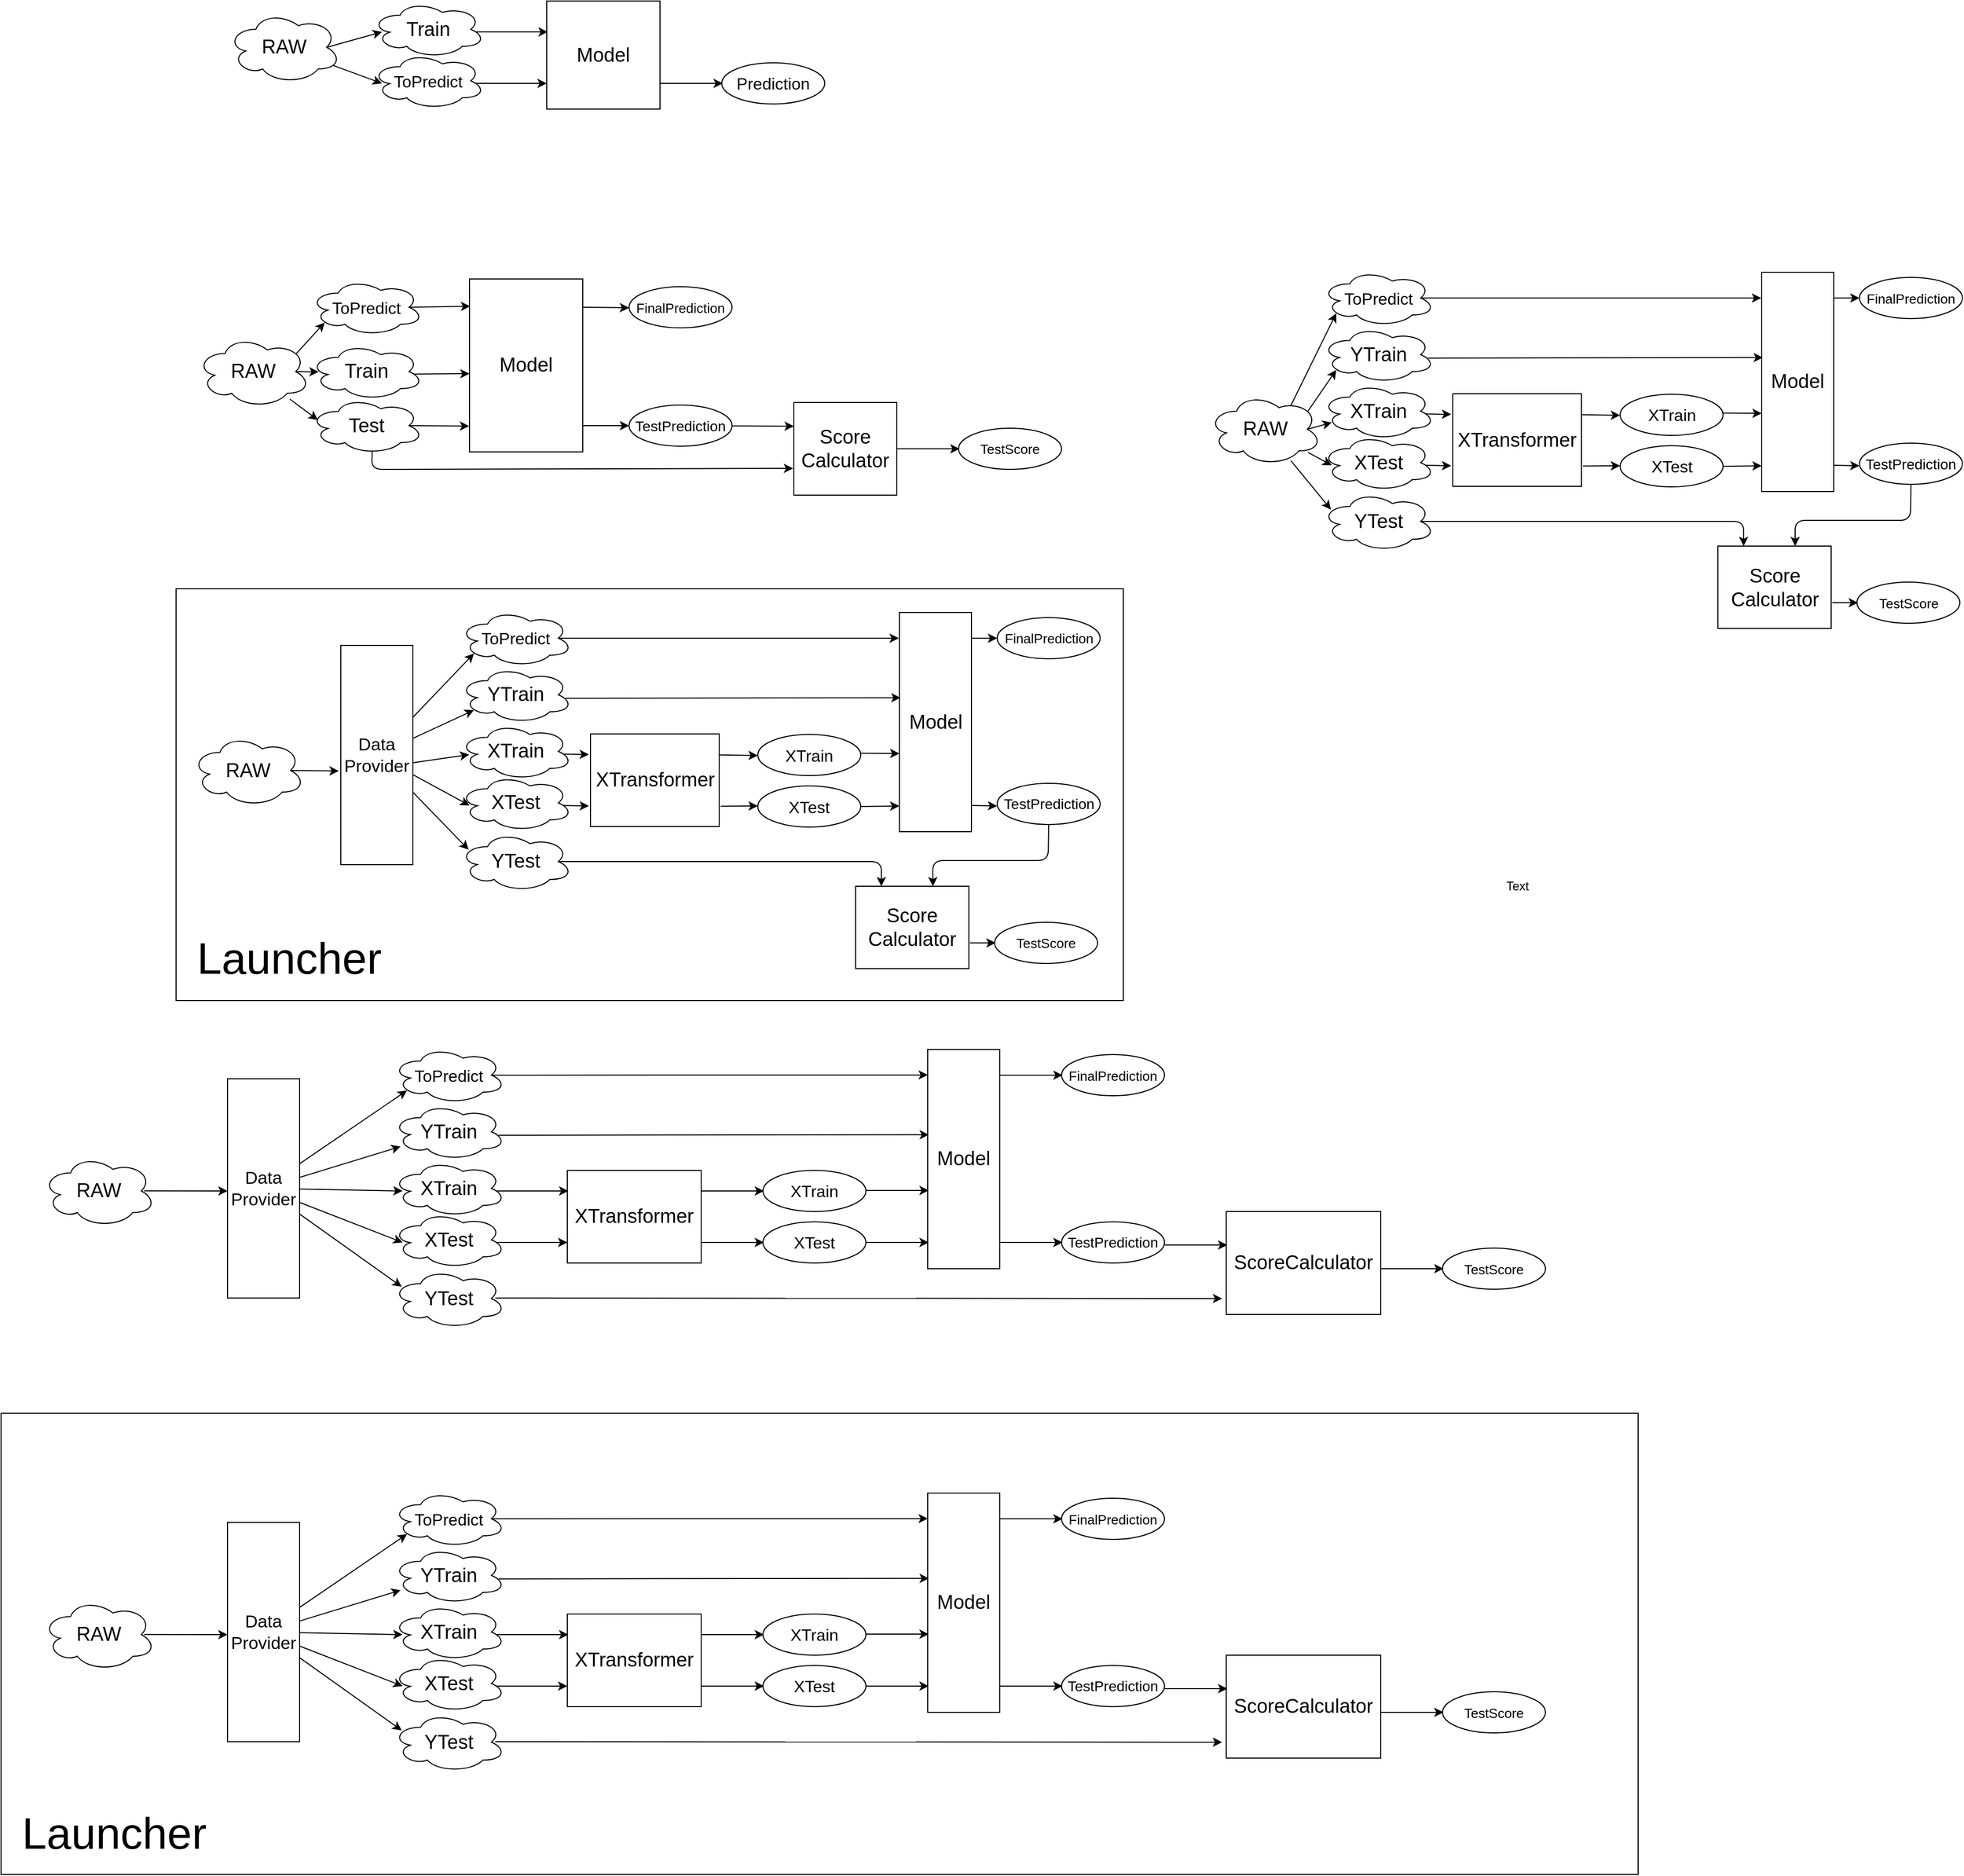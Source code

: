 <mxfile version="10.6.5" type="device"><diagram id="WaDzihqKvEAqZm-p-B9h" name="Page-1"><mxGraphModel dx="4330" dy="4020" grid="1" gridSize="10" guides="1" tooltips="1" connect="1" arrows="1" fold="1" page="1" pageScale="1" pageWidth="850" pageHeight="1100" math="0" shadow="0"><root><mxCell id="0"/><mxCell id="1" parent="0"/><mxCell id="3TNSDd6_V8Q0PwSjTLbw-60" value="" style="rounded=0;whiteSpace=wrap;html=1;" vertex="1" parent="1"><mxGeometry x="-20" y="301" width="920" height="400" as="geometry"/></mxCell><mxCell id="rUT6u-eN1eetSDJEVoMH-182" value="" style="rounded=0;whiteSpace=wrap;html=1;" parent="1" vertex="1"><mxGeometry x="-190" y="1102" width="1590" height="448" as="geometry"/></mxCell><mxCell id="rUT6u-eN1eetSDJEVoMH-90" value="" style="endArrow=classic;html=1;exitX=0.875;exitY=0.5;exitDx=0;exitDy=0;exitPerimeter=0;entryX=0.006;entryY=0.158;entryDx=0;entryDy=0;entryPerimeter=0;" parent="1" edge="1" target="rUT6u-eN1eetSDJEVoMH-5" source="rUT6u-eN1eetSDJEVoMH-19"><mxGeometry width="50" height="50" relative="1" as="geometry"><mxPoint x="230" y="27" as="sourcePoint"/><mxPoint x="260" y="28" as="targetPoint"/></mxGeometry></mxCell><mxCell id="rUT6u-eN1eetSDJEVoMH-1" value="&lt;font style=&quot;font-size: 19px&quot;&gt;RAW&lt;/font&gt;" style="ellipse;shape=cloud;whiteSpace=wrap;html=1;" parent="1" vertex="1"><mxGeometry y="55" width="110" height="70" as="geometry"/></mxCell><mxCell id="rUT6u-eN1eetSDJEVoMH-5" value="&lt;font style=&quot;font-size: 19px&quot;&gt;Model&lt;/font&gt;" style="rounded=0;whiteSpace=wrap;html=1;" parent="1" vertex="1"><mxGeometry x="265" width="110" height="168" as="geometry"/></mxCell><mxCell id="rUT6u-eN1eetSDJEVoMH-6" value="" style="endArrow=classic;html=1;exitX=0.875;exitY=0.5;exitDx=0;exitDy=0;exitPerimeter=0;entryX=0.077;entryY=0.505;entryDx=0;entryDy=0;entryPerimeter=0;" parent="1" source="rUT6u-eN1eetSDJEVoMH-1" target="rUT6u-eN1eetSDJEVoMH-18" edge="1"><mxGeometry width="50" height="50" relative="1" as="geometry"><mxPoint y="242.5" as="sourcePoint"/><mxPoint x="150" y="92.5" as="targetPoint"/></mxGeometry></mxCell><mxCell id="rUT6u-eN1eetSDJEVoMH-7" value="" style="endArrow=classic;html=1;entryX=0.07;entryY=0.4;entryDx=0;entryDy=0;entryPerimeter=0;" parent="1" source="rUT6u-eN1eetSDJEVoMH-1" edge="1" target="rUT6u-eN1eetSDJEVoMH-88"><mxGeometry width="50" height="50" relative="1" as="geometry"><mxPoint y="242.5" as="sourcePoint"/><mxPoint x="150" y="142.5" as="targetPoint"/></mxGeometry></mxCell><mxCell id="rUT6u-eN1eetSDJEVoMH-8" value="" style="endArrow=classic;html=1;exitX=0.818;exitY=0.545;exitDx=0;exitDy=0;exitPerimeter=0;" parent="1" source="rUT6u-eN1eetSDJEVoMH-18" edge="1"><mxGeometry width="50" height="50" relative="1" as="geometry"><mxPoint x="250" y="92.5" as="sourcePoint"/><mxPoint x="265" y="92" as="targetPoint"/></mxGeometry></mxCell><mxCell id="rUT6u-eN1eetSDJEVoMH-9" value="" style="endArrow=classic;html=1;exitX=0.875;exitY=0.5;exitDx=0;exitDy=0;exitPerimeter=0;entryX=-0.003;entryY=0.851;entryDx=0;entryDy=0;entryPerimeter=0;" parent="1" source="rUT6u-eN1eetSDJEVoMH-88" edge="1" target="rUT6u-eN1eetSDJEVoMH-5"><mxGeometry width="50" height="50" relative="1" as="geometry"><mxPoint x="249.143" y="142.5" as="sourcePoint"/><mxPoint x="260" y="143" as="targetPoint"/></mxGeometry></mxCell><mxCell id="rUT6u-eN1eetSDJEVoMH-13" value="&lt;font style=&quot;font-size: 14px&quot;&gt;TestPrediction&lt;/font&gt;&lt;br&gt;" style="ellipse;whiteSpace=wrap;html=1;" parent="1" vertex="1"><mxGeometry x="420" y="122.5" width="100" height="40" as="geometry"/></mxCell><mxCell id="rUT6u-eN1eetSDJEVoMH-14" value="" style="endArrow=classic;html=1;exitX=1;exitY=0.5;exitDx=0;exitDy=0;entryX=0;entryY=0.5;entryDx=0;entryDy=0;" parent="1" edge="1" target="rUT6u-eN1eetSDJEVoMH-13"><mxGeometry width="50" height="50" relative="1" as="geometry"><mxPoint x="375.143" y="142.5" as="sourcePoint"/><mxPoint x="418" y="143" as="targetPoint"/></mxGeometry></mxCell><mxCell id="rUT6u-eN1eetSDJEVoMH-18" value="&lt;font style=&quot;font-size: 19px&quot;&gt;Train&lt;br&gt;&lt;/font&gt;" style="ellipse;shape=cloud;whiteSpace=wrap;html=1;" parent="1" vertex="1"><mxGeometry x="110" y="62.5" width="110" height="55" as="geometry"/></mxCell><mxCell id="rUT6u-eN1eetSDJEVoMH-19" value="&lt;font style=&quot;font-size: 16px&quot;&gt;ToPredict&lt;br&gt;&lt;/font&gt;" style="ellipse;shape=cloud;whiteSpace=wrap;html=1;" parent="1" vertex="1"><mxGeometry x="110" width="110" height="55" as="geometry"/></mxCell><mxCell id="rUT6u-eN1eetSDJEVoMH-20" value="&lt;font style=&quot;font-size: 19px&quot;&gt;RAW&lt;/font&gt;" style="ellipse;shape=cloud;whiteSpace=wrap;html=1;" parent="1" vertex="1"><mxGeometry x="-5" y="442.5" width="110" height="70" as="geometry"/></mxCell><mxCell id="rUT6u-eN1eetSDJEVoMH-21" value="&lt;font style=&quot;font-size: 19px&quot;&gt;XTransformer&lt;/font&gt;" style="rounded=0;whiteSpace=wrap;html=1;" parent="1" vertex="1"><mxGeometry x="382.5" y="442" width="125" height="90" as="geometry"/></mxCell><mxCell id="rUT6u-eN1eetSDJEVoMH-22" value="" style="endArrow=classic;html=1;entryX=0.089;entryY=0.556;entryDx=0;entryDy=0;entryPerimeter=0;" parent="1" edge="1" target="rUT6u-eN1eetSDJEVoMH-28"><mxGeometry width="50" height="50" relative="1" as="geometry"><mxPoint x="210" y="470" as="sourcePoint"/><mxPoint x="265" y="470" as="targetPoint"/></mxGeometry></mxCell><mxCell id="rUT6u-eN1eetSDJEVoMH-23" value="" style="endArrow=classic;html=1;entryX=0;entryY=0.5;entryDx=0;entryDy=0;" parent="1" source="3TNSDd6_V8Q0PwSjTLbw-25" edge="1"><mxGeometry width="50" height="50" relative="1" as="geometry"><mxPoint x="217.598" y="494.036" as="sourcePoint"/><mxPoint x="265" y="511.5" as="targetPoint"/></mxGeometry></mxCell><mxCell id="rUT6u-eN1eetSDJEVoMH-24" value="" style="endArrow=classic;html=1;exitX=0.818;exitY=0.545;exitDx=0;exitDy=0;exitPerimeter=0;" parent="1" source="rUT6u-eN1eetSDJEVoMH-28" edge="1"><mxGeometry width="50" height="50" relative="1" as="geometry"><mxPoint x="395" y="461.5" as="sourcePoint"/><mxPoint x="381" y="462" as="targetPoint"/></mxGeometry></mxCell><mxCell id="rUT6u-eN1eetSDJEVoMH-25" value="" style="endArrow=classic;html=1;exitX=0.9;exitY=0.546;exitDx=0;exitDy=0;exitPerimeter=0;" parent="1" source="rUT6u-eN1eetSDJEVoMH-29" edge="1"><mxGeometry width="50" height="50" relative="1" as="geometry"><mxPoint x="394.143" y="511.5" as="sourcePoint"/><mxPoint x="381" y="512" as="targetPoint"/></mxGeometry></mxCell><mxCell id="rUT6u-eN1eetSDJEVoMH-26" value="&lt;font style=&quot;font-size: 16px&quot;&gt;XTest&lt;/font&gt;&lt;br&gt;" style="ellipse;whiteSpace=wrap;html=1;" parent="1" vertex="1"><mxGeometry x="545" y="492.5" width="100" height="40" as="geometry"/></mxCell><mxCell id="rUT6u-eN1eetSDJEVoMH-27" value="" style="endArrow=classic;html=1;exitX=1.011;exitY=0.78;exitDx=0;exitDy=0;exitPerimeter=0;" parent="1" edge="1" source="rUT6u-eN1eetSDJEVoMH-21"><mxGeometry width="50" height="50" relative="1" as="geometry"><mxPoint x="525.143" y="512.5" as="sourcePoint"/><mxPoint x="545" y="512" as="targetPoint"/></mxGeometry></mxCell><mxCell id="rUT6u-eN1eetSDJEVoMH-28" value="&lt;font style=&quot;font-size: 19px&quot;&gt;XTrain&lt;br&gt;&lt;/font&gt;" style="ellipse;shape=cloud;whiteSpace=wrap;html=1;" parent="1" vertex="1"><mxGeometry x="255" y="431.5" width="110" height="55" as="geometry"/></mxCell><mxCell id="rUT6u-eN1eetSDJEVoMH-29" value="&lt;font style=&quot;font-size: 19px&quot;&gt;XTest&lt;br&gt;&lt;/font&gt;" style="ellipse;shape=cloud;whiteSpace=wrap;html=1;" parent="1" vertex="1"><mxGeometry x="255" y="481.5" width="110" height="55" as="geometry"/></mxCell><mxCell id="rUT6u-eN1eetSDJEVoMH-30" value="&lt;font style=&quot;font-size: 16px&quot;&gt;XTrain&lt;/font&gt;&lt;br&gt;" style="ellipse;whiteSpace=wrap;html=1;" parent="1" vertex="1"><mxGeometry x="545" y="442.5" width="100" height="40" as="geometry"/></mxCell><mxCell id="rUT6u-eN1eetSDJEVoMH-31" value="" style="endArrow=classic;html=1;exitX=1.005;exitY=0.227;exitDx=0;exitDy=0;exitPerimeter=0;" parent="1" edge="1" source="rUT6u-eN1eetSDJEVoMH-21"><mxGeometry width="50" height="50" relative="1" as="geometry"><mxPoint x="525.143" y="462.5" as="sourcePoint"/><mxPoint x="545" y="463" as="targetPoint"/></mxGeometry></mxCell><mxCell id="rUT6u-eN1eetSDJEVoMH-32" value="&lt;font style=&quot;font-size: 19px&quot;&gt;Model&lt;/font&gt;" style="rounded=0;whiteSpace=wrap;html=1;" parent="1" vertex="1"><mxGeometry x="682.5" y="324" width="70" height="213" as="geometry"/></mxCell><mxCell id="rUT6u-eN1eetSDJEVoMH-33" value="" style="endArrow=classic;html=1;exitX=0.997;exitY=0.457;exitDx=0;exitDy=0;exitPerimeter=0;" parent="1" edge="1" source="rUT6u-eN1eetSDJEVoMH-30"><mxGeometry width="50" height="50" relative="1" as="geometry"><mxPoint x="647.643" y="461" as="sourcePoint"/><mxPoint x="682.5" y="461" as="targetPoint"/></mxGeometry></mxCell><mxCell id="rUT6u-eN1eetSDJEVoMH-34" value="" style="endArrow=classic;html=1;exitX=1;exitY=0.5;exitDx=0;exitDy=0;" parent="1" edge="1" source="rUT6u-eN1eetSDJEVoMH-26"><mxGeometry width="50" height="50" relative="1" as="geometry"><mxPoint x="647.643" y="511.5" as="sourcePoint"/><mxPoint x="682.5" y="512" as="targetPoint"/></mxGeometry></mxCell><mxCell id="rUT6u-eN1eetSDJEVoMH-37" value="&lt;font style=&quot;font-size: 19px&quot;&gt;YTrain&lt;br&gt;&lt;/font&gt;" style="ellipse;shape=cloud;whiteSpace=wrap;html=1;" parent="1" vertex="1"><mxGeometry x="255" y="376.5" width="110" height="55" as="geometry"/></mxCell><mxCell id="rUT6u-eN1eetSDJEVoMH-38" value="" style="endArrow=classic;html=1;entryX=0.13;entryY=0.77;entryDx=0;entryDy=0;entryPerimeter=0;" parent="1" source="3TNSDd6_V8Q0PwSjTLbw-25" target="rUT6u-eN1eetSDJEVoMH-37" edge="1"><mxGeometry width="50" height="50" relative="1" as="geometry"><mxPoint x="251.667" y="486.5" as="sourcePoint"/><mxPoint x="305" y="471.5" as="targetPoint"/></mxGeometry></mxCell><mxCell id="rUT6u-eN1eetSDJEVoMH-39" value="" style="endArrow=classic;html=1;entryX=0.017;entryY=0.389;entryDx=0;entryDy=0;exitX=0.939;exitY=0.561;exitDx=0;exitDy=0;exitPerimeter=0;entryPerimeter=0;" parent="1" source="rUT6u-eN1eetSDJEVoMH-37" target="rUT6u-eN1eetSDJEVoMH-32" edge="1"><mxGeometry width="50" height="50" relative="1" as="geometry"><mxPoint x="145" y="606.5" as="sourcePoint"/><mxPoint x="195" y="556.5" as="targetPoint"/></mxGeometry></mxCell><mxCell id="rUT6u-eN1eetSDJEVoMH-40" value="&lt;font style=&quot;font-size: 14px&quot;&gt;TestPrediction&lt;/font&gt;&lt;br&gt;" style="ellipse;whiteSpace=wrap;html=1;" parent="1" vertex="1"><mxGeometry x="777.5" y="490" width="100" height="40" as="geometry"/></mxCell><mxCell id="rUT6u-eN1eetSDJEVoMH-41" value="" style="endArrow=classic;html=1;exitX=1;exitY=0.5;exitDx=0;exitDy=0;" parent="1" edge="1"><mxGeometry width="50" height="50" relative="1" as="geometry"><mxPoint x="752.643" y="511.5" as="sourcePoint"/><mxPoint x="777.5" y="512" as="targetPoint"/></mxGeometry></mxCell><mxCell id="rUT6u-eN1eetSDJEVoMH-78" value="&lt;font style=&quot;font-size: 19px&quot;&gt;RAW&lt;/font&gt;" style="ellipse;shape=cloud;whiteSpace=wrap;html=1;" parent="1" vertex="1"><mxGeometry x="30" y="-260" width="110" height="70" as="geometry"/></mxCell><mxCell id="rUT6u-eN1eetSDJEVoMH-79" value="&lt;font style=&quot;font-size: 19px&quot;&gt;Model&lt;/font&gt;" style="rounded=0;whiteSpace=wrap;html=1;" parent="1" vertex="1"><mxGeometry x="340" y="-270" width="110" height="105" as="geometry"/></mxCell><mxCell id="rUT6u-eN1eetSDJEVoMH-80" value="" style="endArrow=classic;html=1;entryX=0;entryY=0.5;entryDx=0;entryDy=0;exitX=0.875;exitY=0.5;exitDx=0;exitDy=0;exitPerimeter=0;" parent="1" source="rUT6u-eN1eetSDJEVoMH-78" edge="1"><mxGeometry width="50" height="50" relative="1" as="geometry"><mxPoint x="30" y="-90" as="sourcePoint"/><mxPoint x="180" y="-240" as="targetPoint"/></mxGeometry></mxCell><mxCell id="rUT6u-eN1eetSDJEVoMH-81" value="" style="endArrow=classic;html=1;entryX=0;entryY=0.5;entryDx=0;entryDy=0;" parent="1" source="rUT6u-eN1eetSDJEVoMH-78" edge="1"><mxGeometry width="50" height="50" relative="1" as="geometry"><mxPoint x="30" y="-90" as="sourcePoint"/><mxPoint x="180" y="-190" as="targetPoint"/></mxGeometry></mxCell><mxCell id="rUT6u-eN1eetSDJEVoMH-82" value="" style="endArrow=classic;html=1;exitX=0.818;exitY=0.545;exitDx=0;exitDy=0;exitPerimeter=0;" parent="1" source="rUT6u-eN1eetSDJEVoMH-86" edge="1"><mxGeometry width="50" height="50" relative="1" as="geometry"><mxPoint x="280" y="-240" as="sourcePoint"/><mxPoint x="341" y="-240" as="targetPoint"/></mxGeometry></mxCell><mxCell id="rUT6u-eN1eetSDJEVoMH-83" value="" style="endArrow=classic;html=1;exitX=0.9;exitY=0.546;exitDx=0;exitDy=0;exitPerimeter=0;" parent="1" source="rUT6u-eN1eetSDJEVoMH-87" edge="1"><mxGeometry width="50" height="50" relative="1" as="geometry"><mxPoint x="279.143" y="-190" as="sourcePoint"/><mxPoint x="340" y="-190" as="targetPoint"/></mxGeometry></mxCell><mxCell id="rUT6u-eN1eetSDJEVoMH-84" value="&lt;font style=&quot;font-size: 16px&quot;&gt;Prediction&lt;/font&gt;&lt;br&gt;" style="ellipse;whiteSpace=wrap;html=1;" parent="1" vertex="1"><mxGeometry x="510" y="-210" width="100" height="40" as="geometry"/></mxCell><mxCell id="rUT6u-eN1eetSDJEVoMH-85" value="" style="endArrow=classic;html=1;exitX=1;exitY=0.5;exitDx=0;exitDy=0;" parent="1" edge="1"><mxGeometry width="50" height="50" relative="1" as="geometry"><mxPoint x="450.143" y="-190" as="sourcePoint"/><mxPoint x="511" y="-190" as="targetPoint"/></mxGeometry></mxCell><mxCell id="rUT6u-eN1eetSDJEVoMH-86" value="&lt;font style=&quot;font-size: 19px&quot;&gt;Train&lt;br&gt;&lt;/font&gt;" style="ellipse;shape=cloud;whiteSpace=wrap;html=1;" parent="1" vertex="1"><mxGeometry x="170" y="-270" width="110" height="55" as="geometry"/></mxCell><mxCell id="rUT6u-eN1eetSDJEVoMH-87" value="&lt;font style=&quot;font-size: 16px&quot;&gt;ToPredict&lt;br&gt;&lt;/font&gt;" style="ellipse;shape=cloud;whiteSpace=wrap;html=1;" parent="1" vertex="1"><mxGeometry x="170" y="-220" width="110" height="55" as="geometry"/></mxCell><mxCell id="rUT6u-eN1eetSDJEVoMH-88" value="&lt;font style=&quot;font-size: 19px&quot;&gt;Test&lt;br&gt;&lt;/font&gt;" style="ellipse;shape=cloud;whiteSpace=wrap;html=1;" parent="1" vertex="1"><mxGeometry x="110" y="115" width="110" height="55" as="geometry"/></mxCell><mxCell id="rUT6u-eN1eetSDJEVoMH-89" value="" style="endArrow=classic;html=1;entryX=0.13;entryY=0.77;entryDx=0;entryDy=0;entryPerimeter=0;exitX=0.88;exitY=0.25;exitDx=0;exitDy=0;exitPerimeter=0;" parent="1" source="rUT6u-eN1eetSDJEVoMH-1" target="rUT6u-eN1eetSDJEVoMH-19" edge="1"><mxGeometry width="50" height="50" relative="1" as="geometry"><mxPoint x="106" y="118" as="sourcePoint"/><mxPoint x="160" y="102.5" as="targetPoint"/></mxGeometry></mxCell><mxCell id="rUT6u-eN1eetSDJEVoMH-91" value="&lt;font style=&quot;font-size: 13px&quot;&gt;FinalPrediction&lt;/font&gt;&lt;br&gt;" style="ellipse;whiteSpace=wrap;html=1;" parent="1" vertex="1"><mxGeometry x="420" y="7.5" width="100" height="40" as="geometry"/></mxCell><mxCell id="rUT6u-eN1eetSDJEVoMH-92" value="" style="endArrow=classic;html=1;exitX=1;exitY=0.5;exitDx=0;exitDy=0;" parent="1" edge="1"><mxGeometry width="50" height="50" relative="1" as="geometry"><mxPoint x="375.143" y="27.5" as="sourcePoint"/><mxPoint x="420" y="28" as="targetPoint"/></mxGeometry></mxCell><mxCell id="rUT6u-eN1eetSDJEVoMH-93" value="&lt;font style=&quot;font-size: 19px&quot;&gt;Score&lt;br&gt;Calculator&lt;/font&gt;" style="rounded=0;whiteSpace=wrap;html=1;" parent="1" vertex="1"><mxGeometry x="580" y="120" width="100" height="90" as="geometry"/></mxCell><mxCell id="rUT6u-eN1eetSDJEVoMH-94" value="" style="endArrow=classic;html=1;" parent="1" edge="1" source="rUT6u-eN1eetSDJEVoMH-13"><mxGeometry width="50" height="50" relative="1" as="geometry"><mxPoint x="540" y="143" as="sourcePoint"/><mxPoint x="580" y="143" as="targetPoint"/></mxGeometry></mxCell><mxCell id="rUT6u-eN1eetSDJEVoMH-95" value="&lt;font style=&quot;font-size: 13px&quot;&gt;TestScore&lt;/font&gt;&lt;br&gt;" style="ellipse;whiteSpace=wrap;html=1;" parent="1" vertex="1"><mxGeometry x="740" y="145" width="100" height="40" as="geometry"/></mxCell><mxCell id="rUT6u-eN1eetSDJEVoMH-96" value="" style="endArrow=classic;html=1;exitX=1;exitY=0.5;exitDx=0;exitDy=0;" parent="1" edge="1"><mxGeometry width="50" height="50" relative="1" as="geometry"><mxPoint x="680.143" y="165" as="sourcePoint"/><mxPoint x="741" y="165" as="targetPoint"/></mxGeometry></mxCell><mxCell id="rUT6u-eN1eetSDJEVoMH-97" value="" style="endArrow=classic;html=1;entryX=-0.007;entryY=0.711;entryDx=0;entryDy=0;exitX=0.55;exitY=0.95;exitDx=0;exitDy=0;exitPerimeter=0;entryPerimeter=0;" parent="1" source="rUT6u-eN1eetSDJEVoMH-88" target="rUT6u-eN1eetSDJEVoMH-93" edge="1"><mxGeometry width="50" height="50" relative="1" as="geometry"><mxPoint y="480" as="sourcePoint"/><mxPoint x="50" y="430" as="targetPoint"/><Array as="points"><mxPoint x="170" y="185"/></Array></mxGeometry></mxCell><mxCell id="rUT6u-eN1eetSDJEVoMH-98" value="&lt;font style=&quot;font-size: 19px&quot;&gt;YTest&lt;br&gt;&lt;/font&gt;" style="ellipse;shape=cloud;whiteSpace=wrap;html=1;" parent="1" vertex="1"><mxGeometry x="255" y="537" width="110" height="58" as="geometry"/></mxCell><mxCell id="rUT6u-eN1eetSDJEVoMH-99" value="&lt;font style=&quot;font-size: 16px&quot;&gt;ToPredict&lt;br&gt;&lt;/font&gt;" style="ellipse;shape=cloud;whiteSpace=wrap;html=1;" parent="1" vertex="1"><mxGeometry x="255" y="321.5" width="110" height="55" as="geometry"/></mxCell><mxCell id="rUT6u-eN1eetSDJEVoMH-102" value="" style="endArrow=classic;html=1;entryX=0.13;entryY=0.77;entryDx=0;entryDy=0;entryPerimeter=0;" parent="1" source="3TNSDd6_V8Q0PwSjTLbw-25" target="rUT6u-eN1eetSDJEVoMH-99" edge="1"><mxGeometry width="50" height="50" relative="1" as="geometry"><mxPoint x="216.534" y="419.052" as="sourcePoint"/><mxPoint x="273.776" y="388.707" as="targetPoint"/></mxGeometry></mxCell><mxCell id="rUT6u-eN1eetSDJEVoMH-103" value="" style="endArrow=classic;html=1;entryX=0.083;entryY=0.302;entryDx=0;entryDy=0;entryPerimeter=0;" parent="1" source="3TNSDd6_V8Q0PwSjTLbw-25" target="rUT6u-eN1eetSDJEVoMH-98" edge="1"><mxGeometry width="50" height="50" relative="1" as="geometry"><mxPoint x="257.71" y="503.913" as="sourcePoint"/><mxPoint x="305" y="521.5" as="targetPoint"/></mxGeometry></mxCell><mxCell id="rUT6u-eN1eetSDJEVoMH-104" value="" style="endArrow=classic;html=1;exitX=0.875;exitY=0.5;exitDx=0;exitDy=0;exitPerimeter=0;" parent="1" source="rUT6u-eN1eetSDJEVoMH-99" edge="1"><mxGeometry width="50" height="50" relative="1" as="geometry"><mxPoint x="387.524" y="349.286" as="sourcePoint"/><mxPoint x="682" y="349" as="targetPoint"/></mxGeometry></mxCell><mxCell id="rUT6u-eN1eetSDJEVoMH-105" value="&lt;font style=&quot;font-size: 13px&quot;&gt;FinalPrediction&lt;/font&gt;&lt;br&gt;" style="ellipse;whiteSpace=wrap;html=1;" parent="1" vertex="1"><mxGeometry x="777.5" y="329" width="100" height="40" as="geometry"/></mxCell><mxCell id="rUT6u-eN1eetSDJEVoMH-106" value="" style="endArrow=classic;html=1;exitX=1;exitY=0.5;exitDx=0;exitDy=0;" parent="1" edge="1"><mxGeometry width="50" height="50" relative="1" as="geometry"><mxPoint x="752.643" y="349" as="sourcePoint"/><mxPoint x="777.5" y="349" as="targetPoint"/></mxGeometry></mxCell><mxCell id="rUT6u-eN1eetSDJEVoMH-107" value="&lt;font style=&quot;font-size: 19px&quot;&gt;Score&lt;br&gt;Calculator&lt;/font&gt;" style="rounded=0;whiteSpace=wrap;html=1;" parent="1" vertex="1"><mxGeometry x="640" y="590" width="110" height="80" as="geometry"/></mxCell><mxCell id="rUT6u-eN1eetSDJEVoMH-108" value="" style="endArrow=classic;html=1;exitX=0.5;exitY=1;exitDx=0;exitDy=0;entryX=0.682;entryY=0;entryDx=0;entryDy=0;entryPerimeter=0;" parent="1" edge="1" target="rUT6u-eN1eetSDJEVoMH-107" source="rUT6u-eN1eetSDJEVoMH-40"><mxGeometry width="50" height="50" relative="1" as="geometry"><mxPoint x="882.5" y="514" as="sourcePoint"/><mxPoint x="913.5" y="514" as="targetPoint"/><Array as="points"><mxPoint x="827" y="565"/><mxPoint x="715" y="565"/></Array></mxGeometry></mxCell><mxCell id="rUT6u-eN1eetSDJEVoMH-109" value="&lt;font style=&quot;font-size: 13px&quot;&gt;TestScore&lt;/font&gt;&lt;br&gt;" style="ellipse;whiteSpace=wrap;html=1;" parent="1" vertex="1"><mxGeometry x="775" y="625" width="100" height="40" as="geometry"/></mxCell><mxCell id="rUT6u-eN1eetSDJEVoMH-110" value="" style="endArrow=classic;html=1;" parent="1" edge="1"><mxGeometry width="50" height="50" relative="1" as="geometry"><mxPoint x="751" y="645" as="sourcePoint"/><mxPoint x="776" y="645" as="targetPoint"/></mxGeometry></mxCell><mxCell id="rUT6u-eN1eetSDJEVoMH-112" value="" style="endArrow=classic;html=1;exitX=0.875;exitY=0.5;exitDx=0;exitDy=0;exitPerimeter=0;entryX=0.227;entryY=0;entryDx=0;entryDy=0;entryPerimeter=0;" parent="1" target="rUT6u-eN1eetSDJEVoMH-107" edge="1" source="rUT6u-eN1eetSDJEVoMH-98"><mxGeometry width="50" height="50" relative="1" as="geometry"><mxPoint x="385" y="565.5" as="sourcePoint"/><mxPoint x="675" y="580" as="targetPoint"/><Array as="points"><mxPoint x="665" y="566"/></Array></mxGeometry></mxCell><mxCell id="rUT6u-eN1eetSDJEVoMH-113" value="&lt;font style=&quot;font-size: 19px&quot;&gt;RAW&lt;/font&gt;" style="ellipse;shape=cloud;whiteSpace=wrap;html=1;" parent="1" vertex="1"><mxGeometry x="-150" y="851" width="110" height="70" as="geometry"/></mxCell><mxCell id="rUT6u-eN1eetSDJEVoMH-114" value="&lt;font style=&quot;font-size: 19px&quot;&gt;XTransformer&lt;/font&gt;" style="rounded=0;whiteSpace=wrap;html=1;" parent="1" vertex="1"><mxGeometry x="360" y="866" width="130" height="90" as="geometry"/></mxCell><mxCell id="rUT6u-eN1eetSDJEVoMH-115" value="" style="endArrow=classic;html=1;entryX=0;entryY=0.5;entryDx=0;entryDy=0;" parent="1" source="rUT6u-eN1eetSDJEVoMH-145" edge="1"><mxGeometry width="50" height="50" relative="1" as="geometry"><mxPoint x="50" y="1036" as="sourcePoint"/><mxPoint x="200" y="886" as="targetPoint"/></mxGeometry></mxCell><mxCell id="rUT6u-eN1eetSDJEVoMH-116" value="" style="endArrow=classic;html=1;entryX=0;entryY=0.5;entryDx=0;entryDy=0;" parent="1" source="rUT6u-eN1eetSDJEVoMH-145" edge="1"><mxGeometry width="50" height="50" relative="1" as="geometry"><mxPoint x="50" y="1036" as="sourcePoint"/><mxPoint x="200" y="936" as="targetPoint"/></mxGeometry></mxCell><mxCell id="rUT6u-eN1eetSDJEVoMH-117" value="" style="endArrow=classic;html=1;exitX=0.818;exitY=0.545;exitDx=0;exitDy=0;exitPerimeter=0;" parent="1" source="rUT6u-eN1eetSDJEVoMH-121" edge="1"><mxGeometry width="50" height="50" relative="1" as="geometry"><mxPoint x="300" y="886" as="sourcePoint"/><mxPoint x="361" y="886" as="targetPoint"/></mxGeometry></mxCell><mxCell id="rUT6u-eN1eetSDJEVoMH-118" value="" style="endArrow=classic;html=1;exitX=0.9;exitY=0.546;exitDx=0;exitDy=0;exitPerimeter=0;" parent="1" source="rUT6u-eN1eetSDJEVoMH-122" edge="1"><mxGeometry width="50" height="50" relative="1" as="geometry"><mxPoint x="299.143" y="936" as="sourcePoint"/><mxPoint x="360" y="936" as="targetPoint"/></mxGeometry></mxCell><mxCell id="rUT6u-eN1eetSDJEVoMH-119" value="&lt;font style=&quot;font-size: 16px&quot;&gt;XTest&lt;/font&gt;&lt;br&gt;" style="ellipse;whiteSpace=wrap;html=1;" parent="1" vertex="1"><mxGeometry x="550" y="916" width="100" height="40" as="geometry"/></mxCell><mxCell id="rUT6u-eN1eetSDJEVoMH-120" value="" style="endArrow=classic;html=1;exitX=1;exitY=0.5;exitDx=0;exitDy=0;" parent="1" edge="1"><mxGeometry width="50" height="50" relative="1" as="geometry"><mxPoint x="490.143" y="936" as="sourcePoint"/><mxPoint x="551" y="936" as="targetPoint"/></mxGeometry></mxCell><mxCell id="rUT6u-eN1eetSDJEVoMH-121" value="&lt;font style=&quot;font-size: 19px&quot;&gt;XTrain&lt;br&gt;&lt;/font&gt;" style="ellipse;shape=cloud;whiteSpace=wrap;html=1;" parent="1" vertex="1"><mxGeometry x="190" y="856" width="110" height="55" as="geometry"/></mxCell><mxCell id="rUT6u-eN1eetSDJEVoMH-122" value="&lt;font style=&quot;font-size: 19px&quot;&gt;XTest&lt;br&gt;&lt;/font&gt;" style="ellipse;shape=cloud;whiteSpace=wrap;html=1;" parent="1" vertex="1"><mxGeometry x="190" y="906" width="110" height="55" as="geometry"/></mxCell><mxCell id="rUT6u-eN1eetSDJEVoMH-123" value="&lt;font style=&quot;font-size: 16px&quot;&gt;XTrain&lt;/font&gt;&lt;br&gt;" style="ellipse;whiteSpace=wrap;html=1;" parent="1" vertex="1"><mxGeometry x="550" y="866" width="100" height="40" as="geometry"/></mxCell><mxCell id="rUT6u-eN1eetSDJEVoMH-124" value="" style="endArrow=classic;html=1;exitX=1;exitY=0.5;exitDx=0;exitDy=0;" parent="1" edge="1"><mxGeometry width="50" height="50" relative="1" as="geometry"><mxPoint x="490.143" y="886" as="sourcePoint"/><mxPoint x="551" y="886" as="targetPoint"/></mxGeometry></mxCell><mxCell id="rUT6u-eN1eetSDJEVoMH-125" value="&lt;font style=&quot;font-size: 19px&quot;&gt;Model&lt;/font&gt;" style="rounded=0;whiteSpace=wrap;html=1;" parent="1" vertex="1"><mxGeometry x="710" y="748.5" width="70" height="213" as="geometry"/></mxCell><mxCell id="rUT6u-eN1eetSDJEVoMH-126" value="" style="endArrow=classic;html=1;exitX=1;exitY=0.5;exitDx=0;exitDy=0;" parent="1" edge="1"><mxGeometry width="50" height="50" relative="1" as="geometry"><mxPoint x="650.143" y="885.5" as="sourcePoint"/><mxPoint x="711" y="885.5" as="targetPoint"/></mxGeometry></mxCell><mxCell id="rUT6u-eN1eetSDJEVoMH-127" value="" style="endArrow=classic;html=1;exitX=1;exitY=0.5;exitDx=0;exitDy=0;" parent="1" edge="1"><mxGeometry width="50" height="50" relative="1" as="geometry"><mxPoint x="650.143" y="936" as="sourcePoint"/><mxPoint x="711" y="936" as="targetPoint"/></mxGeometry></mxCell><mxCell id="rUT6u-eN1eetSDJEVoMH-128" value="&lt;font style=&quot;font-size: 19px&quot;&gt;YTrain&lt;br&gt;&lt;/font&gt;" style="ellipse;shape=cloud;whiteSpace=wrap;html=1;" parent="1" vertex="1"><mxGeometry x="190" y="801" width="110" height="55" as="geometry"/></mxCell><mxCell id="rUT6u-eN1eetSDJEVoMH-129" value="" style="endArrow=classic;html=1;" parent="1" source="rUT6u-eN1eetSDJEVoMH-145" target="rUT6u-eN1eetSDJEVoMH-128" edge="1"><mxGeometry width="50" height="50" relative="1" as="geometry"><mxPoint x="156.667" y="911" as="sourcePoint"/><mxPoint x="210" y="896" as="targetPoint"/></mxGeometry></mxCell><mxCell id="rUT6u-eN1eetSDJEVoMH-130" value="" style="endArrow=classic;html=1;entryX=0.017;entryY=0.389;entryDx=0;entryDy=0;exitX=0.939;exitY=0.561;exitDx=0;exitDy=0;exitPerimeter=0;entryPerimeter=0;" parent="1" source="rUT6u-eN1eetSDJEVoMH-128" target="rUT6u-eN1eetSDJEVoMH-125" edge="1"><mxGeometry width="50" height="50" relative="1" as="geometry"><mxPoint x="50" y="1031" as="sourcePoint"/><mxPoint x="100" y="981" as="targetPoint"/></mxGeometry></mxCell><mxCell id="rUT6u-eN1eetSDJEVoMH-131" value="&lt;font style=&quot;font-size: 14px&quot;&gt;TestPrediction&lt;/font&gt;&lt;br&gt;" style="ellipse;whiteSpace=wrap;html=1;" parent="1" vertex="1"><mxGeometry x="840" y="916" width="100" height="40" as="geometry"/></mxCell><mxCell id="rUT6u-eN1eetSDJEVoMH-132" value="" style="endArrow=classic;html=1;exitX=1;exitY=0.5;exitDx=0;exitDy=0;" parent="1" edge="1"><mxGeometry width="50" height="50" relative="1" as="geometry"><mxPoint x="780.143" y="936" as="sourcePoint"/><mxPoint x="841" y="936" as="targetPoint"/></mxGeometry></mxCell><mxCell id="rUT6u-eN1eetSDJEVoMH-133" value="&lt;font style=&quot;font-size: 19px&quot;&gt;YTest&lt;br&gt;&lt;/font&gt;" style="ellipse;shape=cloud;whiteSpace=wrap;html=1;" parent="1" vertex="1"><mxGeometry x="190" y="961.5" width="110" height="58" as="geometry"/></mxCell><mxCell id="rUT6u-eN1eetSDJEVoMH-134" value="&lt;font style=&quot;font-size: 16px&quot;&gt;ToPredict&lt;br&gt;&lt;/font&gt;" style="ellipse;shape=cloud;whiteSpace=wrap;html=1;" parent="1" vertex="1"><mxGeometry x="190" y="746" width="110" height="55" as="geometry"/></mxCell><mxCell id="rUT6u-eN1eetSDJEVoMH-135" value="" style="endArrow=classic;html=1;entryX=0.13;entryY=0.77;entryDx=0;entryDy=0;entryPerimeter=0;" parent="1" source="rUT6u-eN1eetSDJEVoMH-145" target="rUT6u-eN1eetSDJEVoMH-134" edge="1"><mxGeometry width="50" height="50" relative="1" as="geometry"><mxPoint x="121.534" y="843.552" as="sourcePoint"/><mxPoint x="178.776" y="813.207" as="targetPoint"/></mxGeometry></mxCell><mxCell id="rUT6u-eN1eetSDJEVoMH-136" value="" style="endArrow=classic;html=1;entryX=0.083;entryY=0.302;entryDx=0;entryDy=0;entryPerimeter=0;" parent="1" source="rUT6u-eN1eetSDJEVoMH-145" target="rUT6u-eN1eetSDJEVoMH-133" edge="1"><mxGeometry width="50" height="50" relative="1" as="geometry"><mxPoint x="162.71" y="928.413" as="sourcePoint"/><mxPoint x="210" y="946" as="targetPoint"/></mxGeometry></mxCell><mxCell id="rUT6u-eN1eetSDJEVoMH-137" value="" style="endArrow=classic;html=1;entryX=0.017;entryY=0.389;entryDx=0;entryDy=0;exitX=0.875;exitY=0.5;exitDx=0;exitDy=0;exitPerimeter=0;entryPerimeter=0;" parent="1" source="rUT6u-eN1eetSDJEVoMH-134" edge="1"><mxGeometry width="50" height="50" relative="1" as="geometry"><mxPoint x="292.524" y="773.786" as="sourcePoint"/><mxPoint x="710.143" y="773.31" as="targetPoint"/></mxGeometry></mxCell><mxCell id="rUT6u-eN1eetSDJEVoMH-138" value="&lt;font style=&quot;font-size: 13px&quot;&gt;FinalPrediction&lt;/font&gt;&lt;br&gt;" style="ellipse;whiteSpace=wrap;html=1;" parent="1" vertex="1"><mxGeometry x="840" y="753.5" width="100" height="40" as="geometry"/></mxCell><mxCell id="rUT6u-eN1eetSDJEVoMH-139" value="" style="endArrow=classic;html=1;exitX=1;exitY=0.5;exitDx=0;exitDy=0;" parent="1" edge="1"><mxGeometry width="50" height="50" relative="1" as="geometry"><mxPoint x="780.143" y="773.5" as="sourcePoint"/><mxPoint x="841" y="773.5" as="targetPoint"/></mxGeometry></mxCell><mxCell id="rUT6u-eN1eetSDJEVoMH-140" value="&lt;font style=&quot;font-size: 19px&quot;&gt;ScoreCalculator&lt;/font&gt;" style="rounded=0;whiteSpace=wrap;html=1;" parent="1" vertex="1"><mxGeometry x="1000" y="906" width="150" height="100" as="geometry"/></mxCell><mxCell id="rUT6u-eN1eetSDJEVoMH-141" value="" style="endArrow=classic;html=1;exitX=1;exitY=0.5;exitDx=0;exitDy=0;" parent="1" edge="1"><mxGeometry width="50" height="50" relative="1" as="geometry"><mxPoint x="940.143" y="938.5" as="sourcePoint"/><mxPoint x="1001" y="938.5" as="targetPoint"/></mxGeometry></mxCell><mxCell id="rUT6u-eN1eetSDJEVoMH-142" value="&lt;font style=&quot;font-size: 13px&quot;&gt;TestScore&lt;/font&gt;&lt;br&gt;" style="ellipse;whiteSpace=wrap;html=1;" parent="1" vertex="1"><mxGeometry x="1210" y="941.5" width="100" height="40" as="geometry"/></mxCell><mxCell id="rUT6u-eN1eetSDJEVoMH-143" value="" style="endArrow=classic;html=1;exitX=1;exitY=0.5;exitDx=0;exitDy=0;" parent="1" edge="1"><mxGeometry width="50" height="50" relative="1" as="geometry"><mxPoint x="1150.143" y="961.5" as="sourcePoint"/><mxPoint x="1211" y="961.5" as="targetPoint"/></mxGeometry></mxCell><mxCell id="rUT6u-eN1eetSDJEVoMH-144" value="" style="endArrow=classic;html=1;entryX=-0.027;entryY=0.845;entryDx=0;entryDy=0;exitX=0.875;exitY=0.5;exitDx=0;exitDy=0;exitPerimeter=0;entryPerimeter=0;" parent="1" target="rUT6u-eN1eetSDJEVoMH-140" edge="1"><mxGeometry width="50" height="50" relative="1" as="geometry"><mxPoint x="290" y="990" as="sourcePoint"/><mxPoint x="714.143" y="989.81" as="targetPoint"/></mxGeometry></mxCell><mxCell id="rUT6u-eN1eetSDJEVoMH-145" value="&lt;font style=&quot;font-size: 17px&quot;&gt;Data&lt;br&gt;Provider&lt;/font&gt;" style="rounded=0;whiteSpace=wrap;html=1;" parent="1" vertex="1"><mxGeometry x="30" y="777" width="70" height="213" as="geometry"/></mxCell><mxCell id="rUT6u-eN1eetSDJEVoMH-147" value="" style="endArrow=classic;html=1;exitX=0.818;exitY=0.545;exitDx=0;exitDy=0;exitPerimeter=0;" parent="1" edge="1"><mxGeometry width="50" height="50" relative="1" as="geometry"><mxPoint x="-51" y="885.833" as="sourcePoint"/><mxPoint x="30" y="886" as="targetPoint"/></mxGeometry></mxCell><mxCell id="rUT6u-eN1eetSDJEVoMH-148" value="&lt;font style=&quot;font-size: 19px&quot;&gt;RAW&lt;/font&gt;" style="ellipse;shape=cloud;whiteSpace=wrap;html=1;" parent="1" vertex="1"><mxGeometry x="-150" y="1282" width="110" height="70" as="geometry"/></mxCell><mxCell id="rUT6u-eN1eetSDJEVoMH-149" value="&lt;font style=&quot;font-size: 19px&quot;&gt;XTransformer&lt;/font&gt;" style="rounded=0;whiteSpace=wrap;html=1;" parent="1" vertex="1"><mxGeometry x="360" y="1297" width="130" height="90" as="geometry"/></mxCell><mxCell id="rUT6u-eN1eetSDJEVoMH-150" value="" style="endArrow=classic;html=1;entryX=0;entryY=0.5;entryDx=0;entryDy=0;" parent="1" source="rUT6u-eN1eetSDJEVoMH-180" edge="1"><mxGeometry width="50" height="50" relative="1" as="geometry"><mxPoint x="50" y="1467" as="sourcePoint"/><mxPoint x="200" y="1317" as="targetPoint"/></mxGeometry></mxCell><mxCell id="rUT6u-eN1eetSDJEVoMH-151" value="" style="endArrow=classic;html=1;entryX=0;entryY=0.5;entryDx=0;entryDy=0;" parent="1" source="rUT6u-eN1eetSDJEVoMH-180" edge="1"><mxGeometry width="50" height="50" relative="1" as="geometry"><mxPoint x="50" y="1467" as="sourcePoint"/><mxPoint x="200" y="1367" as="targetPoint"/></mxGeometry></mxCell><mxCell id="rUT6u-eN1eetSDJEVoMH-152" value="" style="endArrow=classic;html=1;exitX=0.818;exitY=0.545;exitDx=0;exitDy=0;exitPerimeter=0;" parent="1" source="rUT6u-eN1eetSDJEVoMH-156" edge="1"><mxGeometry width="50" height="50" relative="1" as="geometry"><mxPoint x="300" y="1317" as="sourcePoint"/><mxPoint x="361" y="1317" as="targetPoint"/></mxGeometry></mxCell><mxCell id="rUT6u-eN1eetSDJEVoMH-153" value="" style="endArrow=classic;html=1;exitX=0.9;exitY=0.546;exitDx=0;exitDy=0;exitPerimeter=0;" parent="1" source="rUT6u-eN1eetSDJEVoMH-157" edge="1"><mxGeometry width="50" height="50" relative="1" as="geometry"><mxPoint x="299.143" y="1367" as="sourcePoint"/><mxPoint x="360" y="1367" as="targetPoint"/></mxGeometry></mxCell><mxCell id="rUT6u-eN1eetSDJEVoMH-154" value="&lt;font style=&quot;font-size: 16px&quot;&gt;XTest&lt;/font&gt;&lt;br&gt;" style="ellipse;whiteSpace=wrap;html=1;" parent="1" vertex="1"><mxGeometry x="550" y="1347" width="100" height="40" as="geometry"/></mxCell><mxCell id="rUT6u-eN1eetSDJEVoMH-155" value="" style="endArrow=classic;html=1;exitX=1;exitY=0.5;exitDx=0;exitDy=0;" parent="1" edge="1"><mxGeometry width="50" height="50" relative="1" as="geometry"><mxPoint x="490.143" y="1367" as="sourcePoint"/><mxPoint x="551" y="1367" as="targetPoint"/></mxGeometry></mxCell><mxCell id="rUT6u-eN1eetSDJEVoMH-156" value="&lt;font style=&quot;font-size: 19px&quot;&gt;XTrain&lt;br&gt;&lt;/font&gt;" style="ellipse;shape=cloud;whiteSpace=wrap;html=1;" parent="1" vertex="1"><mxGeometry x="190" y="1287" width="110" height="55" as="geometry"/></mxCell><mxCell id="rUT6u-eN1eetSDJEVoMH-157" value="&lt;font style=&quot;font-size: 19px&quot;&gt;XTest&lt;br&gt;&lt;/font&gt;" style="ellipse;shape=cloud;whiteSpace=wrap;html=1;" parent="1" vertex="1"><mxGeometry x="190" y="1337" width="110" height="55" as="geometry"/></mxCell><mxCell id="rUT6u-eN1eetSDJEVoMH-158" value="&lt;font style=&quot;font-size: 16px&quot;&gt;XTrain&lt;/font&gt;&lt;br&gt;" style="ellipse;whiteSpace=wrap;html=1;" parent="1" vertex="1"><mxGeometry x="550" y="1297" width="100" height="40" as="geometry"/></mxCell><mxCell id="rUT6u-eN1eetSDJEVoMH-159" value="" style="endArrow=classic;html=1;exitX=1;exitY=0.5;exitDx=0;exitDy=0;" parent="1" edge="1"><mxGeometry width="50" height="50" relative="1" as="geometry"><mxPoint x="490.143" y="1317" as="sourcePoint"/><mxPoint x="551" y="1317" as="targetPoint"/></mxGeometry></mxCell><mxCell id="rUT6u-eN1eetSDJEVoMH-160" value="&lt;font style=&quot;font-size: 19px&quot;&gt;Model&lt;/font&gt;" style="rounded=0;whiteSpace=wrap;html=1;" parent="1" vertex="1"><mxGeometry x="710" y="1179.5" width="70" height="213" as="geometry"/></mxCell><mxCell id="rUT6u-eN1eetSDJEVoMH-161" value="" style="endArrow=classic;html=1;exitX=1;exitY=0.5;exitDx=0;exitDy=0;" parent="1" edge="1"><mxGeometry width="50" height="50" relative="1" as="geometry"><mxPoint x="650.143" y="1316.5" as="sourcePoint"/><mxPoint x="711" y="1316.5" as="targetPoint"/></mxGeometry></mxCell><mxCell id="rUT6u-eN1eetSDJEVoMH-162" value="" style="endArrow=classic;html=1;exitX=1;exitY=0.5;exitDx=0;exitDy=0;" parent="1" edge="1"><mxGeometry width="50" height="50" relative="1" as="geometry"><mxPoint x="650.143" y="1367" as="sourcePoint"/><mxPoint x="711" y="1367" as="targetPoint"/></mxGeometry></mxCell><mxCell id="rUT6u-eN1eetSDJEVoMH-163" value="&lt;font style=&quot;font-size: 19px&quot;&gt;YTrain&lt;br&gt;&lt;/font&gt;" style="ellipse;shape=cloud;whiteSpace=wrap;html=1;" parent="1" vertex="1"><mxGeometry x="190" y="1232" width="110" height="55" as="geometry"/></mxCell><mxCell id="rUT6u-eN1eetSDJEVoMH-164" value="" style="endArrow=classic;html=1;" parent="1" source="rUT6u-eN1eetSDJEVoMH-180" target="rUT6u-eN1eetSDJEVoMH-163" edge="1"><mxGeometry width="50" height="50" relative="1" as="geometry"><mxPoint x="156.667" y="1342" as="sourcePoint"/><mxPoint x="210" y="1327" as="targetPoint"/></mxGeometry></mxCell><mxCell id="rUT6u-eN1eetSDJEVoMH-165" value="" style="endArrow=classic;html=1;entryX=0.017;entryY=0.389;entryDx=0;entryDy=0;exitX=0.939;exitY=0.561;exitDx=0;exitDy=0;exitPerimeter=0;entryPerimeter=0;" parent="1" source="rUT6u-eN1eetSDJEVoMH-163" target="rUT6u-eN1eetSDJEVoMH-160" edge="1"><mxGeometry width="50" height="50" relative="1" as="geometry"><mxPoint x="50" y="1462" as="sourcePoint"/><mxPoint x="100" y="1412" as="targetPoint"/></mxGeometry></mxCell><mxCell id="rUT6u-eN1eetSDJEVoMH-166" value="&lt;font style=&quot;font-size: 14px&quot;&gt;TestPrediction&lt;/font&gt;&lt;br&gt;" style="ellipse;whiteSpace=wrap;html=1;" parent="1" vertex="1"><mxGeometry x="840" y="1347" width="100" height="40" as="geometry"/></mxCell><mxCell id="rUT6u-eN1eetSDJEVoMH-167" value="" style="endArrow=classic;html=1;exitX=1;exitY=0.5;exitDx=0;exitDy=0;" parent="1" edge="1"><mxGeometry width="50" height="50" relative="1" as="geometry"><mxPoint x="780.143" y="1367" as="sourcePoint"/><mxPoint x="841" y="1367" as="targetPoint"/></mxGeometry></mxCell><mxCell id="rUT6u-eN1eetSDJEVoMH-168" value="&lt;font style=&quot;font-size: 19px&quot;&gt;YTest&lt;br&gt;&lt;/font&gt;" style="ellipse;shape=cloud;whiteSpace=wrap;html=1;" parent="1" vertex="1"><mxGeometry x="190" y="1392.5" width="110" height="58" as="geometry"/></mxCell><mxCell id="rUT6u-eN1eetSDJEVoMH-169" value="&lt;font style=&quot;font-size: 16px&quot;&gt;ToPredict&lt;br&gt;&lt;/font&gt;" style="ellipse;shape=cloud;whiteSpace=wrap;html=1;" parent="1" vertex="1"><mxGeometry x="190" y="1177" width="110" height="55" as="geometry"/></mxCell><mxCell id="rUT6u-eN1eetSDJEVoMH-170" value="" style="endArrow=classic;html=1;entryX=0.13;entryY=0.77;entryDx=0;entryDy=0;entryPerimeter=0;" parent="1" source="rUT6u-eN1eetSDJEVoMH-180" target="rUT6u-eN1eetSDJEVoMH-169" edge="1"><mxGeometry width="50" height="50" relative="1" as="geometry"><mxPoint x="121.534" y="1274.552" as="sourcePoint"/><mxPoint x="178.776" y="1244.207" as="targetPoint"/></mxGeometry></mxCell><mxCell id="rUT6u-eN1eetSDJEVoMH-171" value="" style="endArrow=classic;html=1;entryX=0.083;entryY=0.302;entryDx=0;entryDy=0;entryPerimeter=0;" parent="1" source="rUT6u-eN1eetSDJEVoMH-180" target="rUT6u-eN1eetSDJEVoMH-168" edge="1"><mxGeometry width="50" height="50" relative="1" as="geometry"><mxPoint x="162.71" y="1359.413" as="sourcePoint"/><mxPoint x="210" y="1377" as="targetPoint"/></mxGeometry></mxCell><mxCell id="rUT6u-eN1eetSDJEVoMH-172" value="" style="endArrow=classic;html=1;entryX=0.017;entryY=0.389;entryDx=0;entryDy=0;exitX=0.875;exitY=0.5;exitDx=0;exitDy=0;exitPerimeter=0;entryPerimeter=0;" parent="1" source="rUT6u-eN1eetSDJEVoMH-169" edge="1"><mxGeometry width="50" height="50" relative="1" as="geometry"><mxPoint x="292.524" y="1204.786" as="sourcePoint"/><mxPoint x="710.143" y="1204.31" as="targetPoint"/></mxGeometry></mxCell><mxCell id="rUT6u-eN1eetSDJEVoMH-173" value="&lt;font style=&quot;font-size: 13px&quot;&gt;FinalPrediction&lt;/font&gt;&lt;br&gt;" style="ellipse;whiteSpace=wrap;html=1;" parent="1" vertex="1"><mxGeometry x="840" y="1184.5" width="100" height="40" as="geometry"/></mxCell><mxCell id="rUT6u-eN1eetSDJEVoMH-174" value="" style="endArrow=classic;html=1;exitX=1;exitY=0.5;exitDx=0;exitDy=0;" parent="1" edge="1"><mxGeometry width="50" height="50" relative="1" as="geometry"><mxPoint x="780.143" y="1204.5" as="sourcePoint"/><mxPoint x="841" y="1204.5" as="targetPoint"/></mxGeometry></mxCell><mxCell id="rUT6u-eN1eetSDJEVoMH-175" value="&lt;font style=&quot;font-size: 19px&quot;&gt;ScoreCalculator&lt;/font&gt;" style="rounded=0;whiteSpace=wrap;html=1;" parent="1" vertex="1"><mxGeometry x="1000" y="1337" width="150" height="100" as="geometry"/></mxCell><mxCell id="rUT6u-eN1eetSDJEVoMH-176" value="" style="endArrow=classic;html=1;exitX=1;exitY=0.5;exitDx=0;exitDy=0;" parent="1" edge="1"><mxGeometry width="50" height="50" relative="1" as="geometry"><mxPoint x="940.143" y="1369.5" as="sourcePoint"/><mxPoint x="1001" y="1369.5" as="targetPoint"/></mxGeometry></mxCell><mxCell id="rUT6u-eN1eetSDJEVoMH-177" value="&lt;font style=&quot;font-size: 13px&quot;&gt;TestScore&lt;/font&gt;&lt;br&gt;" style="ellipse;whiteSpace=wrap;html=1;" parent="1" vertex="1"><mxGeometry x="1210" y="1372.5" width="100" height="40" as="geometry"/></mxCell><mxCell id="rUT6u-eN1eetSDJEVoMH-178" value="" style="endArrow=classic;html=1;exitX=1;exitY=0.5;exitDx=0;exitDy=0;" parent="1" edge="1"><mxGeometry width="50" height="50" relative="1" as="geometry"><mxPoint x="1150.143" y="1392.5" as="sourcePoint"/><mxPoint x="1211" y="1392.5" as="targetPoint"/></mxGeometry></mxCell><mxCell id="rUT6u-eN1eetSDJEVoMH-179" value="" style="endArrow=classic;html=1;entryX=-0.027;entryY=0.845;entryDx=0;entryDy=0;exitX=0.875;exitY=0.5;exitDx=0;exitDy=0;exitPerimeter=0;entryPerimeter=0;" parent="1" target="rUT6u-eN1eetSDJEVoMH-175" edge="1"><mxGeometry width="50" height="50" relative="1" as="geometry"><mxPoint x="290" y="1421" as="sourcePoint"/><mxPoint x="714.143" y="1420.81" as="targetPoint"/></mxGeometry></mxCell><mxCell id="rUT6u-eN1eetSDJEVoMH-180" value="&lt;font style=&quot;font-size: 17px&quot;&gt;Data&lt;br&gt;Provider&lt;/font&gt;" style="rounded=0;whiteSpace=wrap;html=1;" parent="1" vertex="1"><mxGeometry x="30" y="1208" width="70" height="213" as="geometry"/></mxCell><mxCell id="rUT6u-eN1eetSDJEVoMH-181" value="" style="endArrow=classic;html=1;exitX=0.818;exitY=0.545;exitDx=0;exitDy=0;exitPerimeter=0;" parent="1" edge="1"><mxGeometry width="50" height="50" relative="1" as="geometry"><mxPoint x="-51" y="1316.833" as="sourcePoint"/><mxPoint x="30" y="1317" as="targetPoint"/></mxGeometry></mxCell><mxCell id="rUT6u-eN1eetSDJEVoMH-183" value="&lt;font style=&quot;font-size: 43px&quot;&gt;Launcher&lt;/font&gt;" style="text;html=1;strokeColor=none;fillColor=none;align=center;verticalAlign=middle;whiteSpace=wrap;rounded=0;" parent="1" vertex="1"><mxGeometry x="-100" y="1500" width="40" height="20" as="geometry"/></mxCell><mxCell id="3TNSDd6_V8Q0PwSjTLbw-25" value="&lt;font style=&quot;font-size: 17px&quot;&gt;Data&lt;br&gt;Provider&lt;/font&gt;" style="rounded=0;whiteSpace=wrap;html=1;" vertex="1" parent="1"><mxGeometry x="140" y="356" width="70" height="213" as="geometry"/></mxCell><mxCell id="3TNSDd6_V8Q0PwSjTLbw-27" value="" style="endArrow=classic;html=1;exitX=0.875;exitY=0.5;exitDx=0;exitDy=0;exitPerimeter=0;" edge="1" parent="1" source="rUT6u-eN1eetSDJEVoMH-20"><mxGeometry width="50" height="50" relative="1" as="geometry"><mxPoint x="-15" y="1620" as="sourcePoint"/><mxPoint x="138" y="478" as="targetPoint"/></mxGeometry></mxCell><mxCell id="3TNSDd6_V8Q0PwSjTLbw-28" value="&lt;font style=&quot;font-size: 19px&quot;&gt;RAW&lt;/font&gt;" style="ellipse;shape=cloud;whiteSpace=wrap;html=1;" vertex="1" parent="1"><mxGeometry x="982.5" y="111" width="110" height="70" as="geometry"/></mxCell><mxCell id="3TNSDd6_V8Q0PwSjTLbw-29" value="&lt;font style=&quot;font-size: 19px&quot;&gt;XTransformer&lt;/font&gt;" style="rounded=0;whiteSpace=wrap;html=1;" vertex="1" parent="1"><mxGeometry x="1220" y="111.5" width="125" height="90" as="geometry"/></mxCell><mxCell id="3TNSDd6_V8Q0PwSjTLbw-30" value="" style="endArrow=classic;html=1;exitX=0.875;exitY=0.5;exitDx=0;exitDy=0;exitPerimeter=0;" edge="1" source="3TNSDd6_V8Q0PwSjTLbw-28" parent="1"><mxGeometry width="50" height="50" relative="1" as="geometry"><mxPoint x="982.5" y="281" as="sourcePoint"/><mxPoint x="1102.5" y="139.5" as="targetPoint"/></mxGeometry></mxCell><mxCell id="3TNSDd6_V8Q0PwSjTLbw-31" value="" style="endArrow=classic;html=1;entryX=0;entryY=0.5;entryDx=0;entryDy=0;" edge="1" source="3TNSDd6_V8Q0PwSjTLbw-28" parent="1"><mxGeometry width="50" height="50" relative="1" as="geometry"><mxPoint x="1055.098" y="163.536" as="sourcePoint"/><mxPoint x="1102.5" y="181" as="targetPoint"/></mxGeometry></mxCell><mxCell id="3TNSDd6_V8Q0PwSjTLbw-32" value="" style="endArrow=classic;html=1;exitX=0.818;exitY=0.545;exitDx=0;exitDy=0;exitPerimeter=0;" edge="1" source="3TNSDd6_V8Q0PwSjTLbw-36" parent="1"><mxGeometry width="50" height="50" relative="1" as="geometry"><mxPoint x="1232.5" y="131" as="sourcePoint"/><mxPoint x="1218.5" y="131.5" as="targetPoint"/></mxGeometry></mxCell><mxCell id="3TNSDd6_V8Q0PwSjTLbw-33" value="" style="endArrow=classic;html=1;exitX=0.9;exitY=0.546;exitDx=0;exitDy=0;exitPerimeter=0;" edge="1" source="3TNSDd6_V8Q0PwSjTLbw-37" parent="1"><mxGeometry width="50" height="50" relative="1" as="geometry"><mxPoint x="1231.643" y="181" as="sourcePoint"/><mxPoint x="1218.5" y="181.5" as="targetPoint"/></mxGeometry></mxCell><mxCell id="3TNSDd6_V8Q0PwSjTLbw-34" value="&lt;font style=&quot;font-size: 16px&quot;&gt;XTest&lt;/font&gt;&lt;br&gt;" style="ellipse;whiteSpace=wrap;html=1;" vertex="1" parent="1"><mxGeometry x="1382.5" y="162" width="100" height="40" as="geometry"/></mxCell><mxCell id="3TNSDd6_V8Q0PwSjTLbw-35" value="" style="endArrow=classic;html=1;exitX=1.011;exitY=0.78;exitDx=0;exitDy=0;exitPerimeter=0;" edge="1" source="3TNSDd6_V8Q0PwSjTLbw-29" parent="1"><mxGeometry width="50" height="50" relative="1" as="geometry"><mxPoint x="1362.643" y="182" as="sourcePoint"/><mxPoint x="1382.5" y="181.5" as="targetPoint"/></mxGeometry></mxCell><mxCell id="3TNSDd6_V8Q0PwSjTLbw-36" value="&lt;font style=&quot;font-size: 19px&quot;&gt;XTrain&lt;br&gt;&lt;/font&gt;" style="ellipse;shape=cloud;whiteSpace=wrap;html=1;" vertex="1" parent="1"><mxGeometry x="1092.5" y="101" width="110" height="55" as="geometry"/></mxCell><mxCell id="3TNSDd6_V8Q0PwSjTLbw-37" value="&lt;font style=&quot;font-size: 19px&quot;&gt;XTest&lt;br&gt;&lt;/font&gt;" style="ellipse;shape=cloud;whiteSpace=wrap;html=1;" vertex="1" parent="1"><mxGeometry x="1092.5" y="151" width="110" height="55" as="geometry"/></mxCell><mxCell id="3TNSDd6_V8Q0PwSjTLbw-38" value="&lt;font style=&quot;font-size: 16px&quot;&gt;XTrain&lt;/font&gt;&lt;br&gt;" style="ellipse;whiteSpace=wrap;html=1;" vertex="1" parent="1"><mxGeometry x="1382.5" y="112" width="100" height="40" as="geometry"/></mxCell><mxCell id="3TNSDd6_V8Q0PwSjTLbw-39" value="" style="endArrow=classic;html=1;exitX=1.005;exitY=0.227;exitDx=0;exitDy=0;exitPerimeter=0;" edge="1" source="3TNSDd6_V8Q0PwSjTLbw-29" parent="1"><mxGeometry width="50" height="50" relative="1" as="geometry"><mxPoint x="1362.643" y="132" as="sourcePoint"/><mxPoint x="1382.5" y="132.5" as="targetPoint"/></mxGeometry></mxCell><mxCell id="3TNSDd6_V8Q0PwSjTLbw-40" value="&lt;font style=&quot;font-size: 19px&quot;&gt;Model&lt;/font&gt;" style="rounded=0;whiteSpace=wrap;html=1;" vertex="1" parent="1"><mxGeometry x="1520" y="-6.5" width="70" height="213" as="geometry"/></mxCell><mxCell id="3TNSDd6_V8Q0PwSjTLbw-41" value="" style="endArrow=classic;html=1;exitX=0.997;exitY=0.457;exitDx=0;exitDy=0;exitPerimeter=0;" edge="1" source="3TNSDd6_V8Q0PwSjTLbw-38" parent="1"><mxGeometry width="50" height="50" relative="1" as="geometry"><mxPoint x="1485.143" y="130.5" as="sourcePoint"/><mxPoint x="1520" y="130.5" as="targetPoint"/></mxGeometry></mxCell><mxCell id="3TNSDd6_V8Q0PwSjTLbw-42" value="" style="endArrow=classic;html=1;exitX=1;exitY=0.5;exitDx=0;exitDy=0;" edge="1" source="3TNSDd6_V8Q0PwSjTLbw-34" parent="1"><mxGeometry width="50" height="50" relative="1" as="geometry"><mxPoint x="1485.143" y="181" as="sourcePoint"/><mxPoint x="1520" y="181.5" as="targetPoint"/></mxGeometry></mxCell><mxCell id="3TNSDd6_V8Q0PwSjTLbw-43" value="&lt;font style=&quot;font-size: 19px&quot;&gt;YTrain&lt;br&gt;&lt;/font&gt;" style="ellipse;shape=cloud;whiteSpace=wrap;html=1;" vertex="1" parent="1"><mxGeometry x="1092.5" y="46" width="110" height="55" as="geometry"/></mxCell><mxCell id="3TNSDd6_V8Q0PwSjTLbw-44" value="" style="endArrow=classic;html=1;exitX=0.88;exitY=0.25;exitDx=0;exitDy=0;exitPerimeter=0;entryX=0.13;entryY=0.77;entryDx=0;entryDy=0;entryPerimeter=0;" edge="1" source="3TNSDd6_V8Q0PwSjTLbw-28" target="3TNSDd6_V8Q0PwSjTLbw-43" parent="1"><mxGeometry width="50" height="50" relative="1" as="geometry"><mxPoint x="1089.167" y="156" as="sourcePoint"/><mxPoint x="1142.5" y="141" as="targetPoint"/></mxGeometry></mxCell><mxCell id="3TNSDd6_V8Q0PwSjTLbw-45" value="" style="endArrow=classic;html=1;entryX=0.017;entryY=0.389;entryDx=0;entryDy=0;exitX=0.939;exitY=0.561;exitDx=0;exitDy=0;exitPerimeter=0;entryPerimeter=0;" edge="1" source="3TNSDd6_V8Q0PwSjTLbw-43" target="3TNSDd6_V8Q0PwSjTLbw-40" parent="1"><mxGeometry width="50" height="50" relative="1" as="geometry"><mxPoint x="982.5" y="276" as="sourcePoint"/><mxPoint x="1032.5" y="226" as="targetPoint"/></mxGeometry></mxCell><mxCell id="3TNSDd6_V8Q0PwSjTLbw-46" value="&lt;font style=&quot;font-size: 14px&quot;&gt;TestPrediction&lt;/font&gt;&lt;br&gt;" style="ellipse;whiteSpace=wrap;html=1;" vertex="1" parent="1"><mxGeometry x="1615" y="159.5" width="100" height="40" as="geometry"/></mxCell><mxCell id="3TNSDd6_V8Q0PwSjTLbw-47" value="" style="endArrow=classic;html=1;exitX=1;exitY=0.5;exitDx=0;exitDy=0;" edge="1" parent="1"><mxGeometry width="50" height="50" relative="1" as="geometry"><mxPoint x="1590.143" y="181" as="sourcePoint"/><mxPoint x="1615" y="181.5" as="targetPoint"/></mxGeometry></mxCell><mxCell id="3TNSDd6_V8Q0PwSjTLbw-48" value="&lt;font style=&quot;font-size: 19px&quot;&gt;YTest&lt;br&gt;&lt;/font&gt;" style="ellipse;shape=cloud;whiteSpace=wrap;html=1;" vertex="1" parent="1"><mxGeometry x="1092.5" y="206.5" width="110" height="58" as="geometry"/></mxCell><mxCell id="3TNSDd6_V8Q0PwSjTLbw-49" value="&lt;font style=&quot;font-size: 16px&quot;&gt;ToPredict&lt;br&gt;&lt;/font&gt;" style="ellipse;shape=cloud;whiteSpace=wrap;html=1;" vertex="1" parent="1"><mxGeometry x="1092.5" y="-9" width="110" height="55" as="geometry"/></mxCell><mxCell id="3TNSDd6_V8Q0PwSjTLbw-50" value="" style="endArrow=classic;html=1;entryX=0.13;entryY=0.77;entryDx=0;entryDy=0;entryPerimeter=0;exitX=0.727;exitY=0.179;exitDx=0;exitDy=0;exitPerimeter=0;" edge="1" source="3TNSDd6_V8Q0PwSjTLbw-28" target="3TNSDd6_V8Q0PwSjTLbw-49" parent="1"><mxGeometry width="50" height="50" relative="1" as="geometry"><mxPoint x="1054.034" y="88.552" as="sourcePoint"/><mxPoint x="1111.276" y="58.207" as="targetPoint"/></mxGeometry></mxCell><mxCell id="3TNSDd6_V8Q0PwSjTLbw-51" value="" style="endArrow=classic;html=1;entryX=0.083;entryY=0.302;entryDx=0;entryDy=0;entryPerimeter=0;exitX=0.729;exitY=0.934;exitDx=0;exitDy=0;exitPerimeter=0;" edge="1" source="3TNSDd6_V8Q0PwSjTLbw-28" target="3TNSDd6_V8Q0PwSjTLbw-48" parent="1"><mxGeometry width="50" height="50" relative="1" as="geometry"><mxPoint x="1095.21" y="173.413" as="sourcePoint"/><mxPoint x="1142.5" y="191" as="targetPoint"/></mxGeometry></mxCell><mxCell id="3TNSDd6_V8Q0PwSjTLbw-52" value="" style="endArrow=classic;html=1;exitX=0.875;exitY=0.5;exitDx=0;exitDy=0;exitPerimeter=0;" edge="1" source="3TNSDd6_V8Q0PwSjTLbw-49" parent="1"><mxGeometry width="50" height="50" relative="1" as="geometry"><mxPoint x="1225.024" y="18.786" as="sourcePoint"/><mxPoint x="1519.5" y="18.5" as="targetPoint"/></mxGeometry></mxCell><mxCell id="3TNSDd6_V8Q0PwSjTLbw-53" value="&lt;font style=&quot;font-size: 13px&quot;&gt;FinalPrediction&lt;/font&gt;&lt;br&gt;" style="ellipse;whiteSpace=wrap;html=1;" vertex="1" parent="1"><mxGeometry x="1615" y="-1.5" width="100" height="40" as="geometry"/></mxCell><mxCell id="3TNSDd6_V8Q0PwSjTLbw-54" value="" style="endArrow=classic;html=1;exitX=1;exitY=0.5;exitDx=0;exitDy=0;" edge="1" parent="1"><mxGeometry width="50" height="50" relative="1" as="geometry"><mxPoint x="1590.143" y="18.5" as="sourcePoint"/><mxPoint x="1615" y="18.5" as="targetPoint"/></mxGeometry></mxCell><mxCell id="3TNSDd6_V8Q0PwSjTLbw-55" value="&lt;font style=&quot;font-size: 19px&quot;&gt;Score&lt;br&gt;Calculator&lt;/font&gt;" style="rounded=0;whiteSpace=wrap;html=1;" vertex="1" parent="1"><mxGeometry x="1477.5" y="259.5" width="110" height="80" as="geometry"/></mxCell><mxCell id="3TNSDd6_V8Q0PwSjTLbw-56" value="" style="endArrow=classic;html=1;exitX=0.5;exitY=1;exitDx=0;exitDy=0;entryX=0.682;entryY=0;entryDx=0;entryDy=0;entryPerimeter=0;" edge="1" source="3TNSDd6_V8Q0PwSjTLbw-46" target="3TNSDd6_V8Q0PwSjTLbw-55" parent="1"><mxGeometry width="50" height="50" relative="1" as="geometry"><mxPoint x="1720" y="183.5" as="sourcePoint"/><mxPoint x="1751" y="183.5" as="targetPoint"/><Array as="points"><mxPoint x="1664.5" y="234.5"/><mxPoint x="1552.5" y="234.5"/></Array></mxGeometry></mxCell><mxCell id="3TNSDd6_V8Q0PwSjTLbw-57" value="&lt;font style=&quot;font-size: 13px&quot;&gt;TestScore&lt;/font&gt;&lt;br&gt;" style="ellipse;whiteSpace=wrap;html=1;" vertex="1" parent="1"><mxGeometry x="1612.5" y="294.5" width="100" height="40" as="geometry"/></mxCell><mxCell id="3TNSDd6_V8Q0PwSjTLbw-58" value="" style="endArrow=classic;html=1;" edge="1" parent="1"><mxGeometry width="50" height="50" relative="1" as="geometry"><mxPoint x="1588.5" y="314.5" as="sourcePoint"/><mxPoint x="1613.5" y="314.5" as="targetPoint"/></mxGeometry></mxCell><mxCell id="3TNSDd6_V8Q0PwSjTLbw-59" value="" style="endArrow=classic;html=1;exitX=0.875;exitY=0.5;exitDx=0;exitDy=0;exitPerimeter=0;entryX=0.227;entryY=0;entryDx=0;entryDy=0;entryPerimeter=0;" edge="1" source="3TNSDd6_V8Q0PwSjTLbw-48" target="3TNSDd6_V8Q0PwSjTLbw-55" parent="1"><mxGeometry width="50" height="50" relative="1" as="geometry"><mxPoint x="1222.5" y="235" as="sourcePoint"/><mxPoint x="1512.5" y="249.5" as="targetPoint"/><Array as="points"><mxPoint x="1502.5" y="235.5"/></Array></mxGeometry></mxCell><mxCell id="3TNSDd6_V8Q0PwSjTLbw-65" value="&lt;font style=&quot;font-size: 43px&quot;&gt;Launcher&lt;/font&gt;" style="text;html=1;strokeColor=none;fillColor=none;align=center;verticalAlign=middle;whiteSpace=wrap;rounded=0;" vertex="1" parent="1"><mxGeometry x="70" y="650" width="40" height="20" as="geometry"/></mxCell><mxCell id="3TNSDd6_V8Q0PwSjTLbw-66" value="Text" style="text;html=1;resizable=0;points=[];autosize=1;align=left;verticalAlign=top;spacingTop=-4;" vertex="1" parent="1"><mxGeometry x="1270" y="580" width="40" height="20" as="geometry"/></mxCell></root></mxGraphModel></diagram></mxfile>